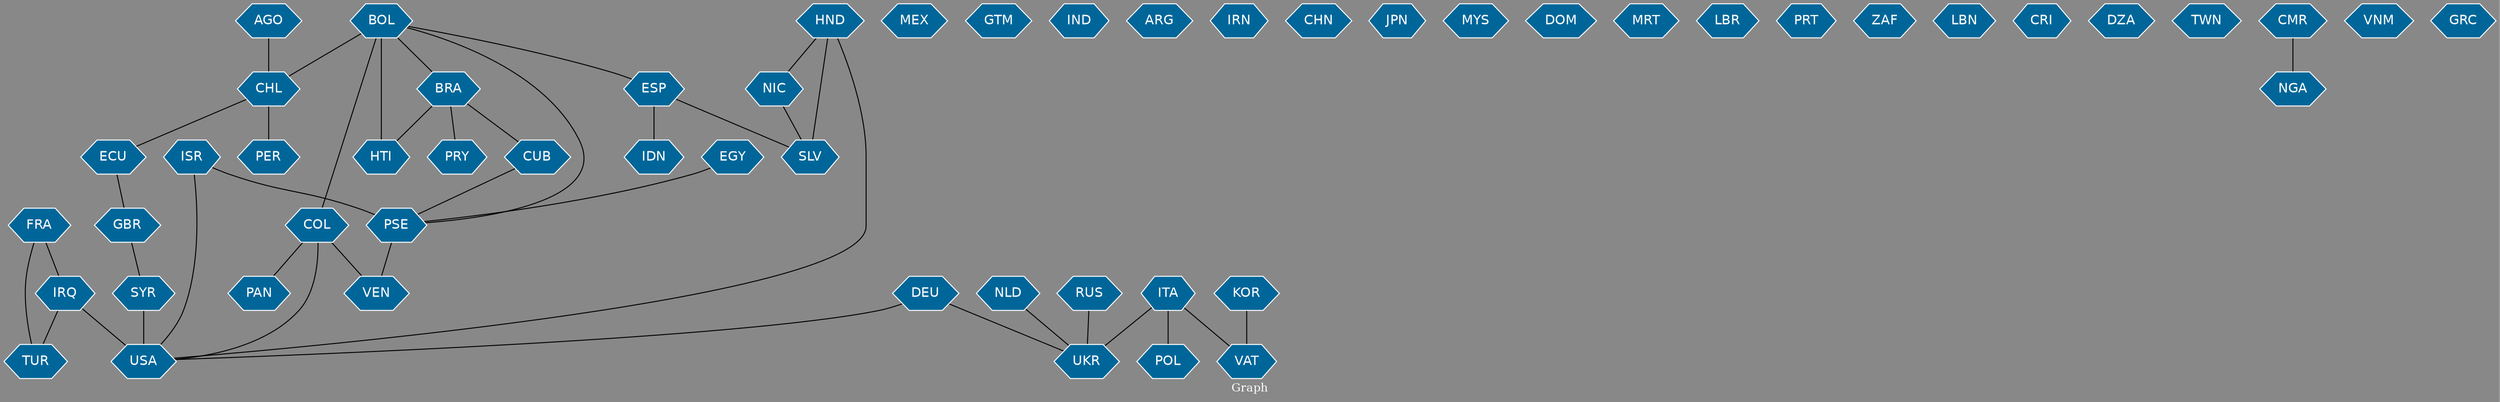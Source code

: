 // Countries together in item graph
graph {
	graph [bgcolor="#888888" fontcolor=white fontsize=12 label="Graph" outputorder=edgesfirst overlap=prism]
	node [color=white fillcolor="#006699" fontcolor=white fontname=Helvetica shape=hexagon style=filled]
	edge [arrowhead=open color=black fontcolor=white fontname=Courier fontsize=12]
		USA [label=USA]
		NIC [label=NIC]
		IRQ [label=IRQ]
		CUB [label=CUB]
		BRA [label=BRA]
		BOL [label=BOL]
		COL [label=COL]
		VEN [label=VEN]
		PSE [label=PSE]
		MEX [label=MEX]
		GTM [label=GTM]
		IND [label=IND]
		ISR [label=ISR]
		ECU [label=ECU]
		GBR [label=GBR]
		ARG [label=ARG]
		EGY [label=EGY]
		RUS [label=RUS]
		SYR [label=SYR]
		AGO [label=AGO]
		CHL [label=CHL]
		IRN [label=IRN]
		CHN [label=CHN]
		SLV [label=SLV]
		ESP [label=ESP]
		DEU [label=DEU]
		ITA [label=ITA]
		UKR [label=UKR]
		PER [label=PER]
		HTI [label=HTI]
		VAT [label=VAT]
		JPN [label=JPN]
		PAN [label=PAN]
		MYS [label=MYS]
		DOM [label=DOM]
		FRA [label=FRA]
		TUR [label=TUR]
		KOR [label=KOR]
		HND [label=HND]
		IDN [label=IDN]
		MRT [label=MRT]
		LBR [label=LBR]
		PRY [label=PRY]
		PRT [label=PRT]
		NLD [label=NLD]
		POL [label=POL]
		ZAF [label=ZAF]
		LBN [label=LBN]
		CRI [label=CRI]
		DZA [label=DZA]
		TWN [label=TWN]
		CMR [label=CMR]
		NGA [label=NGA]
		VNM [label=VNM]
		GRC [label=GRC]
			ITA -- POL [weight=1]
			CUB -- PSE [weight=1]
			SYR -- USA [weight=3]
			DEU -- UKR [weight=1]
			BRA -- CUB [weight=1]
			ISR -- PSE [weight=7]
			HND -- USA [weight=1]
			BOL -- BRA [weight=1]
			AGO -- CHL [weight=1]
			BOL -- COL [weight=2]
			EGY -- PSE [weight=3]
			PSE -- VEN [weight=1]
			IRQ -- USA [weight=2]
			CHL -- PER [weight=1]
			NIC -- SLV [weight=1]
			HND -- SLV [weight=1]
			FRA -- IRQ [weight=1]
			BRA -- PRY [weight=1]
			BRA -- HTI [weight=1]
			FRA -- TUR [weight=1]
			CHL -- ECU [weight=1]
			KOR -- VAT [weight=1]
			BOL -- HTI [weight=1]
			ESP -- SLV [weight=1]
			HND -- NIC [weight=1]
			COL -- PAN [weight=1]
			ITA -- VAT [weight=1]
			COL -- VEN [weight=2]
			DEU -- USA [weight=1]
			RUS -- UKR [weight=2]
			BOL -- ESP [weight=1]
			ITA -- UKR [weight=1]
			ESP -- IDN [weight=1]
			BOL -- PSE [weight=1]
			ISR -- USA [weight=1]
			ECU -- GBR [weight=1]
			COL -- USA [weight=1]
			BOL -- CHL [weight=1]
			NLD -- UKR [weight=1]
			IRQ -- TUR [weight=1]
			GBR -- SYR [weight=1]
			CMR -- NGA [weight=1]
}